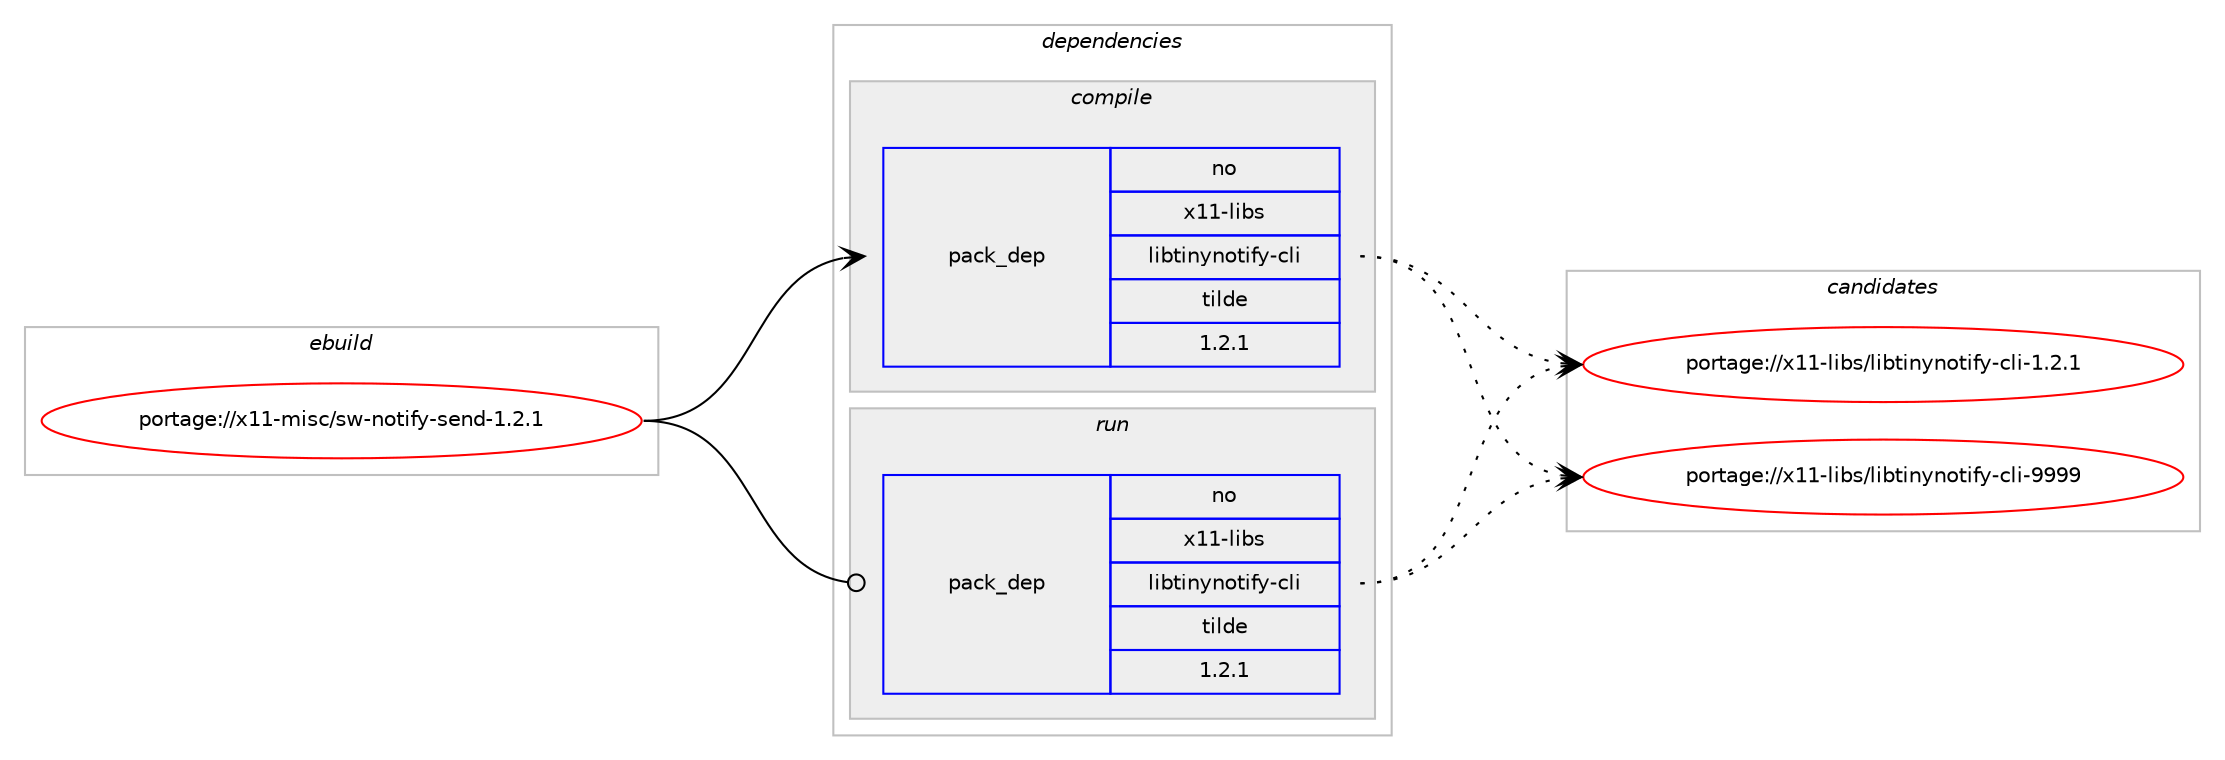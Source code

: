 digraph prolog {

# *************
# Graph options
# *************

newrank=true;
concentrate=true;
compound=true;
graph [rankdir=LR,fontname=Helvetica,fontsize=10,ranksep=1.5];#, ranksep=2.5, nodesep=0.2];
edge  [arrowhead=vee];
node  [fontname=Helvetica,fontsize=10];

# **********
# The ebuild
# **********

subgraph cluster_leftcol {
color=gray;
rank=same;
label=<<i>ebuild</i>>;
id [label="portage://x11-misc/sw-notify-send-1.2.1", color=red, width=4, href="../x11-misc/sw-notify-send-1.2.1.svg"];
}

# ****************
# The dependencies
# ****************

subgraph cluster_midcol {
color=gray;
label=<<i>dependencies</i>>;
subgraph cluster_compile {
fillcolor="#eeeeee";
style=filled;
label=<<i>compile</i>>;
# *** BEGIN UNKNOWN DEPENDENCY TYPE (TODO) ***
# id -> package_dependency(portage://x11-misc/sw-notify-send-1.2.1,install,no,virtual,pkgconfig,none,[,,],[],[])
# *** END UNKNOWN DEPENDENCY TYPE (TODO) ***

# *** BEGIN UNKNOWN DEPENDENCY TYPE (TODO) ***
# id -> package_dependency(portage://x11-misc/sw-notify-send-1.2.1,install,no,x11-libs,libtinynotify,none,[,,],[slot(0),equal],[])
# *** END UNKNOWN DEPENDENCY TYPE (TODO) ***

subgraph pack1300 {
dependency1659 [label=<<TABLE BORDER="0" CELLBORDER="1" CELLSPACING="0" CELLPADDING="4" WIDTH="220"><TR><TD ROWSPAN="6" CELLPADDING="30">pack_dep</TD></TR><TR><TD WIDTH="110">no</TD></TR><TR><TD>x11-libs</TD></TR><TR><TD>libtinynotify-cli</TD></TR><TR><TD>tilde</TD></TR><TR><TD>1.2.1</TD></TR></TABLE>>, shape=none, color=blue];
}
id:e -> dependency1659:w [weight=20,style="solid",arrowhead="vee"];
# *** BEGIN UNKNOWN DEPENDENCY TYPE (TODO) ***
# id -> package_dependency(portage://x11-misc/sw-notify-send-1.2.1,install,no,x11-libs,libtinynotify-systemwide,none,[,,],[slot(0),equal],[])
# *** END UNKNOWN DEPENDENCY TYPE (TODO) ***

}
subgraph cluster_compileandrun {
fillcolor="#eeeeee";
style=filled;
label=<<i>compile and run</i>>;
}
subgraph cluster_run {
fillcolor="#eeeeee";
style=filled;
label=<<i>run</i>>;
# *** BEGIN UNKNOWN DEPENDENCY TYPE (TODO) ***
# id -> package_dependency(portage://x11-misc/sw-notify-send-1.2.1,run,no,x11-libs,libtinynotify,none,[,,],[slot(0),equal],[])
# *** END UNKNOWN DEPENDENCY TYPE (TODO) ***

subgraph pack1301 {
dependency1660 [label=<<TABLE BORDER="0" CELLBORDER="1" CELLSPACING="0" CELLPADDING="4" WIDTH="220"><TR><TD ROWSPAN="6" CELLPADDING="30">pack_dep</TD></TR><TR><TD WIDTH="110">no</TD></TR><TR><TD>x11-libs</TD></TR><TR><TD>libtinynotify-cli</TD></TR><TR><TD>tilde</TD></TR><TR><TD>1.2.1</TD></TR></TABLE>>, shape=none, color=blue];
}
id:e -> dependency1660:w [weight=20,style="solid",arrowhead="odot"];
# *** BEGIN UNKNOWN DEPENDENCY TYPE (TODO) ***
# id -> package_dependency(portage://x11-misc/sw-notify-send-1.2.1,run,no,x11-libs,libtinynotify-systemwide,none,[,,],[slot(0),equal],[])
# *** END UNKNOWN DEPENDENCY TYPE (TODO) ***

}
}

# **************
# The candidates
# **************

subgraph cluster_choices {
rank=same;
color=gray;
label=<<i>candidates</i>>;

subgraph choice1300 {
color=black;
nodesep=1;
choice1204949451081059811547108105981161051101211101111161051021214599108105454946504649 [label="portage://x11-libs/libtinynotify-cli-1.2.1", color=red, width=4,href="../x11-libs/libtinynotify-cli-1.2.1.svg"];
choice12049494510810598115471081059811610511012111011111610510212145991081054557575757 [label="portage://x11-libs/libtinynotify-cli-9999", color=red, width=4,href="../x11-libs/libtinynotify-cli-9999.svg"];
dependency1659:e -> choice1204949451081059811547108105981161051101211101111161051021214599108105454946504649:w [style=dotted,weight="100"];
dependency1659:e -> choice12049494510810598115471081059811610511012111011111610510212145991081054557575757:w [style=dotted,weight="100"];
}
subgraph choice1301 {
color=black;
nodesep=1;
choice1204949451081059811547108105981161051101211101111161051021214599108105454946504649 [label="portage://x11-libs/libtinynotify-cli-1.2.1", color=red, width=4,href="../x11-libs/libtinynotify-cli-1.2.1.svg"];
choice12049494510810598115471081059811610511012111011111610510212145991081054557575757 [label="portage://x11-libs/libtinynotify-cli-9999", color=red, width=4,href="../x11-libs/libtinynotify-cli-9999.svg"];
dependency1660:e -> choice1204949451081059811547108105981161051101211101111161051021214599108105454946504649:w [style=dotted,weight="100"];
dependency1660:e -> choice12049494510810598115471081059811610511012111011111610510212145991081054557575757:w [style=dotted,weight="100"];
}
}

}
